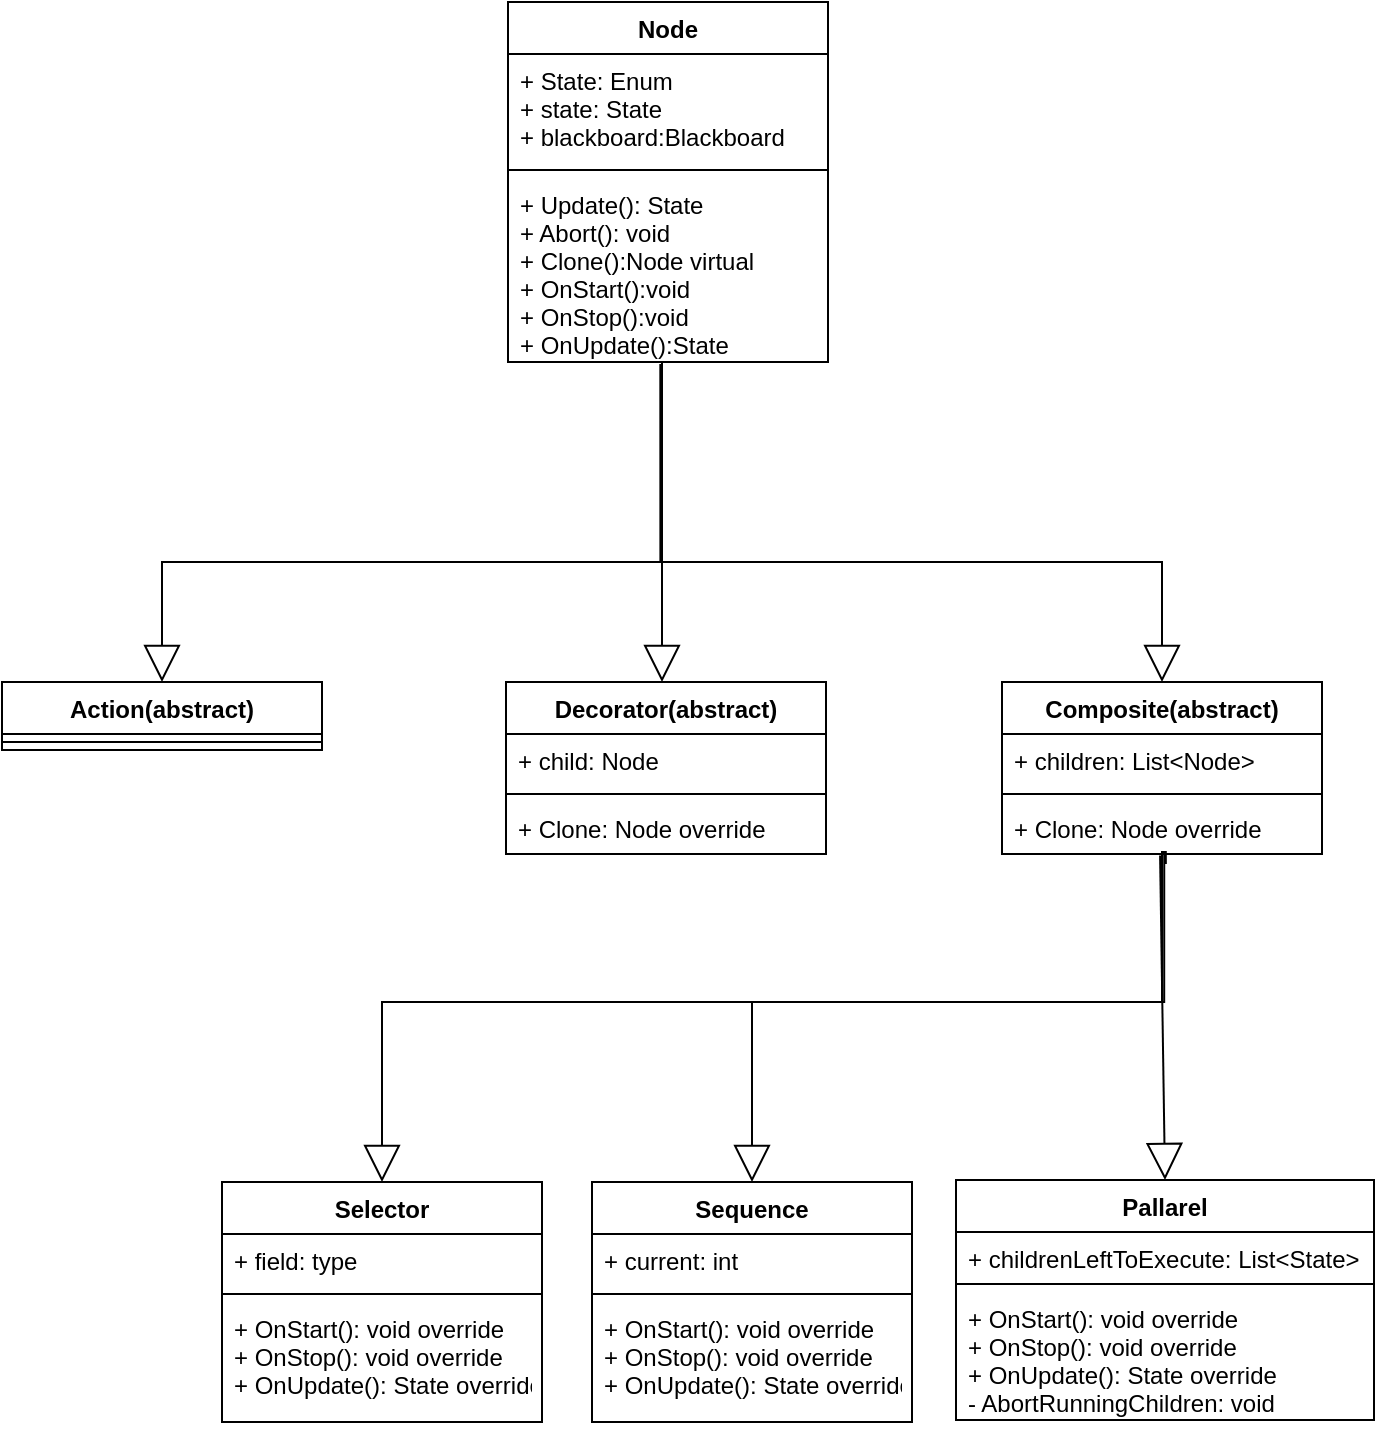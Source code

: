 <mxfile version="20.8.0" type="github">
  <diagram id="O-LWc2A8Pq9CezwLzfdt" name="페이지-1">
    <mxGraphModel dx="1359" dy="832" grid="1" gridSize="10" guides="1" tooltips="1" connect="1" arrows="1" fold="1" page="1" pageScale="1" pageWidth="827" pageHeight="1169" math="0" shadow="0">
      <root>
        <mxCell id="0" />
        <mxCell id="1" parent="0" />
        <mxCell id="G8qUzHMScA7fltSjxH6P-1" value="Node" style="swimlane;fontStyle=1;align=center;verticalAlign=top;childLayout=stackLayout;horizontal=1;startSize=26;horizontalStack=0;resizeParent=1;resizeParentMax=0;resizeLast=0;collapsible=1;marginBottom=0;" vertex="1" parent="1">
          <mxGeometry x="333" y="80" width="160" height="180" as="geometry" />
        </mxCell>
        <mxCell id="G8qUzHMScA7fltSjxH6P-2" value="+ State: Enum&#xa;+ state: State&#xa;+ blackboard:Blackboard" style="text;strokeColor=none;fillColor=none;align=left;verticalAlign=top;spacingLeft=4;spacingRight=4;overflow=hidden;rotatable=0;points=[[0,0.5],[1,0.5]];portConstraint=eastwest;" vertex="1" parent="G8qUzHMScA7fltSjxH6P-1">
          <mxGeometry y="26" width="160" height="54" as="geometry" />
        </mxCell>
        <mxCell id="G8qUzHMScA7fltSjxH6P-3" value="" style="line;strokeWidth=1;fillColor=none;align=left;verticalAlign=middle;spacingTop=-1;spacingLeft=3;spacingRight=3;rotatable=0;labelPosition=right;points=[];portConstraint=eastwest;strokeColor=inherit;" vertex="1" parent="G8qUzHMScA7fltSjxH6P-1">
          <mxGeometry y="80" width="160" height="8" as="geometry" />
        </mxCell>
        <mxCell id="G8qUzHMScA7fltSjxH6P-4" value="+ Update(): State&#xa;+ Abort(): void&#xa;+ Clone():Node virtual&#xa;+ OnStart():void&#xa;+ OnStop():void&#xa;+ OnUpdate():State" style="text;strokeColor=none;fillColor=none;align=left;verticalAlign=top;spacingLeft=4;spacingRight=4;overflow=hidden;rotatable=0;points=[[0,0.5],[1,0.5]];portConstraint=eastwest;" vertex="1" parent="G8qUzHMScA7fltSjxH6P-1">
          <mxGeometry y="88" width="160" height="92" as="geometry" />
        </mxCell>
        <mxCell id="G8qUzHMScA7fltSjxH6P-6" value="Action(abstract)" style="swimlane;fontStyle=1;align=center;verticalAlign=top;childLayout=stackLayout;horizontal=1;startSize=26;horizontalStack=0;resizeParent=1;resizeParentMax=0;resizeLast=0;collapsible=1;marginBottom=0;" vertex="1" parent="1">
          <mxGeometry x="80" y="420" width="160" height="34" as="geometry" />
        </mxCell>
        <mxCell id="G8qUzHMScA7fltSjxH6P-8" value="" style="line;strokeWidth=1;fillColor=none;align=left;verticalAlign=middle;spacingTop=-1;spacingLeft=3;spacingRight=3;rotatable=0;labelPosition=right;points=[];portConstraint=eastwest;strokeColor=inherit;" vertex="1" parent="G8qUzHMScA7fltSjxH6P-6">
          <mxGeometry y="26" width="160" height="8" as="geometry" />
        </mxCell>
        <mxCell id="G8qUzHMScA7fltSjxH6P-11" value="" style="endArrow=block;endSize=16;endFill=0;html=1;rounded=0;entryX=0.5;entryY=0;entryDx=0;entryDy=0;edgeStyle=orthogonalEdgeStyle;exitX=0.476;exitY=1.011;exitDx=0;exitDy=0;exitPerimeter=0;" edge="1" parent="1" source="G8qUzHMScA7fltSjxH6P-4" target="G8qUzHMScA7fltSjxH6P-6">
          <mxGeometry x="0.455" y="-81" width="160" relative="1" as="geometry">
            <mxPoint x="420" y="310" as="sourcePoint" />
            <mxPoint x="470" y="400" as="targetPoint" />
            <Array as="points">
              <mxPoint x="409" y="360" />
              <mxPoint x="160" y="360" />
            </Array>
            <mxPoint as="offset" />
          </mxGeometry>
        </mxCell>
        <mxCell id="G8qUzHMScA7fltSjxH6P-12" value="Decorator(abstract)" style="swimlane;fontStyle=1;align=center;verticalAlign=top;childLayout=stackLayout;horizontal=1;startSize=26;horizontalStack=0;resizeParent=1;resizeParentMax=0;resizeLast=0;collapsible=1;marginBottom=0;" vertex="1" parent="1">
          <mxGeometry x="332" y="420" width="160" height="86" as="geometry" />
        </mxCell>
        <mxCell id="G8qUzHMScA7fltSjxH6P-13" value="+ child: Node" style="text;strokeColor=none;fillColor=none;align=left;verticalAlign=top;spacingLeft=4;spacingRight=4;overflow=hidden;rotatable=0;points=[[0,0.5],[1,0.5]];portConstraint=eastwest;" vertex="1" parent="G8qUzHMScA7fltSjxH6P-12">
          <mxGeometry y="26" width="160" height="26" as="geometry" />
        </mxCell>
        <mxCell id="G8qUzHMScA7fltSjxH6P-14" value="" style="line;strokeWidth=1;fillColor=none;align=left;verticalAlign=middle;spacingTop=-1;spacingLeft=3;spacingRight=3;rotatable=0;labelPosition=right;points=[];portConstraint=eastwest;strokeColor=inherit;" vertex="1" parent="G8qUzHMScA7fltSjxH6P-12">
          <mxGeometry y="52" width="160" height="8" as="geometry" />
        </mxCell>
        <mxCell id="G8qUzHMScA7fltSjxH6P-15" value="+ Clone: Node override" style="text;strokeColor=none;fillColor=none;align=left;verticalAlign=top;spacingLeft=4;spacingRight=4;overflow=hidden;rotatable=0;points=[[0,0.5],[1,0.5]];portConstraint=eastwest;" vertex="1" parent="G8qUzHMScA7fltSjxH6P-12">
          <mxGeometry y="60" width="160" height="26" as="geometry" />
        </mxCell>
        <mxCell id="G8qUzHMScA7fltSjxH6P-16" value="Composite(abstract)" style="swimlane;fontStyle=1;align=center;verticalAlign=top;childLayout=stackLayout;horizontal=1;startSize=26;horizontalStack=0;resizeParent=1;resizeParentMax=0;resizeLast=0;collapsible=1;marginBottom=0;" vertex="1" parent="1">
          <mxGeometry x="580" y="420" width="160" height="86" as="geometry" />
        </mxCell>
        <mxCell id="G8qUzHMScA7fltSjxH6P-17" value="+ children: List&lt;Node&gt;" style="text;strokeColor=none;fillColor=none;align=left;verticalAlign=top;spacingLeft=4;spacingRight=4;overflow=hidden;rotatable=0;points=[[0,0.5],[1,0.5]];portConstraint=eastwest;" vertex="1" parent="G8qUzHMScA7fltSjxH6P-16">
          <mxGeometry y="26" width="160" height="26" as="geometry" />
        </mxCell>
        <mxCell id="G8qUzHMScA7fltSjxH6P-18" value="" style="line;strokeWidth=1;fillColor=none;align=left;verticalAlign=middle;spacingTop=-1;spacingLeft=3;spacingRight=3;rotatable=0;labelPosition=right;points=[];portConstraint=eastwest;strokeColor=inherit;" vertex="1" parent="G8qUzHMScA7fltSjxH6P-16">
          <mxGeometry y="52" width="160" height="8" as="geometry" />
        </mxCell>
        <mxCell id="G8qUzHMScA7fltSjxH6P-19" value="+ Clone: Node override" style="text;strokeColor=none;fillColor=none;align=left;verticalAlign=top;spacingLeft=4;spacingRight=4;overflow=hidden;rotatable=0;points=[[0,0.5],[1,0.5]];portConstraint=eastwest;" vertex="1" parent="G8qUzHMScA7fltSjxH6P-16">
          <mxGeometry y="60" width="160" height="26" as="geometry" />
        </mxCell>
        <mxCell id="G8qUzHMScA7fltSjxH6P-20" value="" style="endArrow=block;endSize=16;endFill=0;html=1;rounded=0;entryX=0.5;entryY=0;entryDx=0;entryDy=0;edgeStyle=orthogonalEdgeStyle;" edge="1" parent="1" source="G8qUzHMScA7fltSjxH6P-4" target="G8qUzHMScA7fltSjxH6P-16">
          <mxGeometry x="0.455" y="-81" width="160" relative="1" as="geometry">
            <mxPoint x="450" y="310" as="sourcePoint" />
            <mxPoint x="170.0" y="430.0" as="targetPoint" />
            <Array as="points">
              <mxPoint x="410" y="360" />
              <mxPoint x="660" y="360" />
            </Array>
            <mxPoint as="offset" />
          </mxGeometry>
        </mxCell>
        <mxCell id="G8qUzHMScA7fltSjxH6P-21" value="" style="endArrow=block;endSize=16;endFill=0;html=1;rounded=0;edgeStyle=orthogonalEdgeStyle;" edge="1" parent="1">
          <mxGeometry x="0.455" y="-81" width="160" relative="1" as="geometry">
            <mxPoint x="410" y="260.0" as="sourcePoint" />
            <mxPoint x="410" y="420.0" as="targetPoint" />
            <Array as="points">
              <mxPoint x="410" y="290" />
              <mxPoint x="410" y="290" />
            </Array>
            <mxPoint as="offset" />
          </mxGeometry>
        </mxCell>
        <mxCell id="G8qUzHMScA7fltSjxH6P-26" value="Sequence" style="swimlane;fontStyle=1;align=center;verticalAlign=top;childLayout=stackLayout;horizontal=1;startSize=26;horizontalStack=0;resizeParent=1;resizeParentMax=0;resizeLast=0;collapsible=1;marginBottom=0;" vertex="1" parent="1">
          <mxGeometry x="375" y="670" width="160" height="120" as="geometry" />
        </mxCell>
        <mxCell id="G8qUzHMScA7fltSjxH6P-27" value="+ current: int" style="text;strokeColor=none;fillColor=none;align=left;verticalAlign=top;spacingLeft=4;spacingRight=4;overflow=hidden;rotatable=0;points=[[0,0.5],[1,0.5]];portConstraint=eastwest;" vertex="1" parent="G8qUzHMScA7fltSjxH6P-26">
          <mxGeometry y="26" width="160" height="26" as="geometry" />
        </mxCell>
        <mxCell id="G8qUzHMScA7fltSjxH6P-28" value="" style="line;strokeWidth=1;fillColor=none;align=left;verticalAlign=middle;spacingTop=-1;spacingLeft=3;spacingRight=3;rotatable=0;labelPosition=right;points=[];portConstraint=eastwest;strokeColor=inherit;" vertex="1" parent="G8qUzHMScA7fltSjxH6P-26">
          <mxGeometry y="52" width="160" height="8" as="geometry" />
        </mxCell>
        <mxCell id="G8qUzHMScA7fltSjxH6P-29" value="+ OnStart(): void override&#xa;+ OnStop(): void override&#xa;+ OnUpdate(): State override" style="text;strokeColor=none;fillColor=none;align=left;verticalAlign=top;spacingLeft=4;spacingRight=4;overflow=hidden;rotatable=0;points=[[0,0.5],[1,0.5]];portConstraint=eastwest;" vertex="1" parent="G8qUzHMScA7fltSjxH6P-26">
          <mxGeometry y="60" width="160" height="60" as="geometry" />
        </mxCell>
        <mxCell id="G8qUzHMScA7fltSjxH6P-30" value="" style="endArrow=block;endSize=16;endFill=0;html=1;rounded=0;edgeStyle=orthogonalEdgeStyle;exitX=0.507;exitY=0.978;exitDx=0;exitDy=0;exitPerimeter=0;entryX=0.5;entryY=0;entryDx=0;entryDy=0;" edge="1" parent="1" source="G8qUzHMScA7fltSjxH6P-19" target="G8qUzHMScA7fltSjxH6P-26">
          <mxGeometry x="0.455" y="-81" width="160" relative="1" as="geometry">
            <mxPoint x="660" y="520" as="sourcePoint" />
            <mxPoint x="490" y="640" as="targetPoint" />
            <Array as="points">
              <mxPoint x="661" y="580" />
              <mxPoint x="455" y="580" />
            </Array>
            <mxPoint as="offset" />
          </mxGeometry>
        </mxCell>
        <mxCell id="G8qUzHMScA7fltSjxH6P-31" value="Selector" style="swimlane;fontStyle=1;align=center;verticalAlign=top;childLayout=stackLayout;horizontal=1;startSize=26;horizontalStack=0;resizeParent=1;resizeParentMax=0;resizeLast=0;collapsible=1;marginBottom=0;" vertex="1" parent="1">
          <mxGeometry x="190" y="670" width="160" height="120" as="geometry" />
        </mxCell>
        <mxCell id="G8qUzHMScA7fltSjxH6P-32" value="+ field: type" style="text;strokeColor=none;fillColor=none;align=left;verticalAlign=top;spacingLeft=4;spacingRight=4;overflow=hidden;rotatable=0;points=[[0,0.5],[1,0.5]];portConstraint=eastwest;" vertex="1" parent="G8qUzHMScA7fltSjxH6P-31">
          <mxGeometry y="26" width="160" height="26" as="geometry" />
        </mxCell>
        <mxCell id="G8qUzHMScA7fltSjxH6P-33" value="" style="line;strokeWidth=1;fillColor=none;align=left;verticalAlign=middle;spacingTop=-1;spacingLeft=3;spacingRight=3;rotatable=0;labelPosition=right;points=[];portConstraint=eastwest;strokeColor=inherit;" vertex="1" parent="G8qUzHMScA7fltSjxH6P-31">
          <mxGeometry y="52" width="160" height="8" as="geometry" />
        </mxCell>
        <mxCell id="G8qUzHMScA7fltSjxH6P-34" value="+ OnStart(): void override&#xa;+ OnStop(): void override&#xa;+ OnUpdate(): State override" style="text;strokeColor=none;fillColor=none;align=left;verticalAlign=top;spacingLeft=4;spacingRight=4;overflow=hidden;rotatable=0;points=[[0,0.5],[1,0.5]];portConstraint=eastwest;" vertex="1" parent="G8qUzHMScA7fltSjxH6P-31">
          <mxGeometry y="60" width="160" height="60" as="geometry" />
        </mxCell>
        <mxCell id="G8qUzHMScA7fltSjxH6P-35" value="Pallarel" style="swimlane;fontStyle=1;align=center;verticalAlign=top;childLayout=stackLayout;horizontal=1;startSize=26;horizontalStack=0;resizeParent=1;resizeParentMax=0;resizeLast=0;collapsible=1;marginBottom=0;" vertex="1" parent="1">
          <mxGeometry x="557" y="669" width="209" height="120" as="geometry" />
        </mxCell>
        <mxCell id="G8qUzHMScA7fltSjxH6P-36" value="+ childrenLeftToExecute: List&lt;State&gt;" style="text;strokeColor=none;fillColor=none;align=left;verticalAlign=top;spacingLeft=4;spacingRight=4;overflow=hidden;rotatable=0;points=[[0,0.5],[1,0.5]];portConstraint=eastwest;" vertex="1" parent="G8qUzHMScA7fltSjxH6P-35">
          <mxGeometry y="26" width="209" height="22" as="geometry" />
        </mxCell>
        <mxCell id="G8qUzHMScA7fltSjxH6P-37" value="" style="line;strokeWidth=1;fillColor=none;align=left;verticalAlign=middle;spacingTop=-1;spacingLeft=3;spacingRight=3;rotatable=0;labelPosition=right;points=[];portConstraint=eastwest;strokeColor=inherit;" vertex="1" parent="G8qUzHMScA7fltSjxH6P-35">
          <mxGeometry y="48" width="209" height="8" as="geometry" />
        </mxCell>
        <mxCell id="G8qUzHMScA7fltSjxH6P-38" value="+ OnStart(): void override&#xa;+ OnStop(): void override&#xa;+ OnUpdate(): State override&#xa;- AbortRunningChildren: void" style="text;strokeColor=none;fillColor=none;align=left;verticalAlign=top;spacingLeft=4;spacingRight=4;overflow=hidden;rotatable=0;points=[[0,0.5],[1,0.5]];portConstraint=eastwest;" vertex="1" parent="G8qUzHMScA7fltSjxH6P-35">
          <mxGeometry y="56" width="209" height="64" as="geometry" />
        </mxCell>
        <mxCell id="G8qUzHMScA7fltSjxH6P-39" value="" style="endArrow=block;endSize=16;endFill=0;html=1;rounded=0;exitX=0.494;exitY=1.027;exitDx=0;exitDy=0;exitPerimeter=0;entryX=0.5;entryY=0;entryDx=0;entryDy=0;" edge="1" parent="1" source="G8qUzHMScA7fltSjxH6P-19" target="G8qUzHMScA7fltSjxH6P-35">
          <mxGeometry x="0.455" y="-81" width="160" relative="1" as="geometry">
            <mxPoint x="671.12" y="515.428" as="sourcePoint" />
            <mxPoint x="671" y="650" as="targetPoint" />
            <mxPoint as="offset" />
          </mxGeometry>
        </mxCell>
        <mxCell id="G8qUzHMScA7fltSjxH6P-40" value="" style="endArrow=block;endSize=16;endFill=0;html=1;rounded=0;edgeStyle=orthogonalEdgeStyle;exitX=0.512;exitY=1.192;exitDx=0;exitDy=0;exitPerimeter=0;entryX=0.5;entryY=0;entryDx=0;entryDy=0;" edge="1" parent="1" source="G8qUzHMScA7fltSjxH6P-19">
          <mxGeometry x="0.455" y="-81" width="160" relative="1" as="geometry">
            <mxPoint x="451.12" y="505.428" as="sourcePoint" />
            <mxPoint x="270" y="670" as="targetPoint" />
            <Array as="points">
              <mxPoint x="662" y="505" />
              <mxPoint x="660" y="505" />
              <mxPoint x="660" y="580" />
              <mxPoint x="270" y="580" />
            </Array>
            <mxPoint as="offset" />
          </mxGeometry>
        </mxCell>
      </root>
    </mxGraphModel>
  </diagram>
</mxfile>
